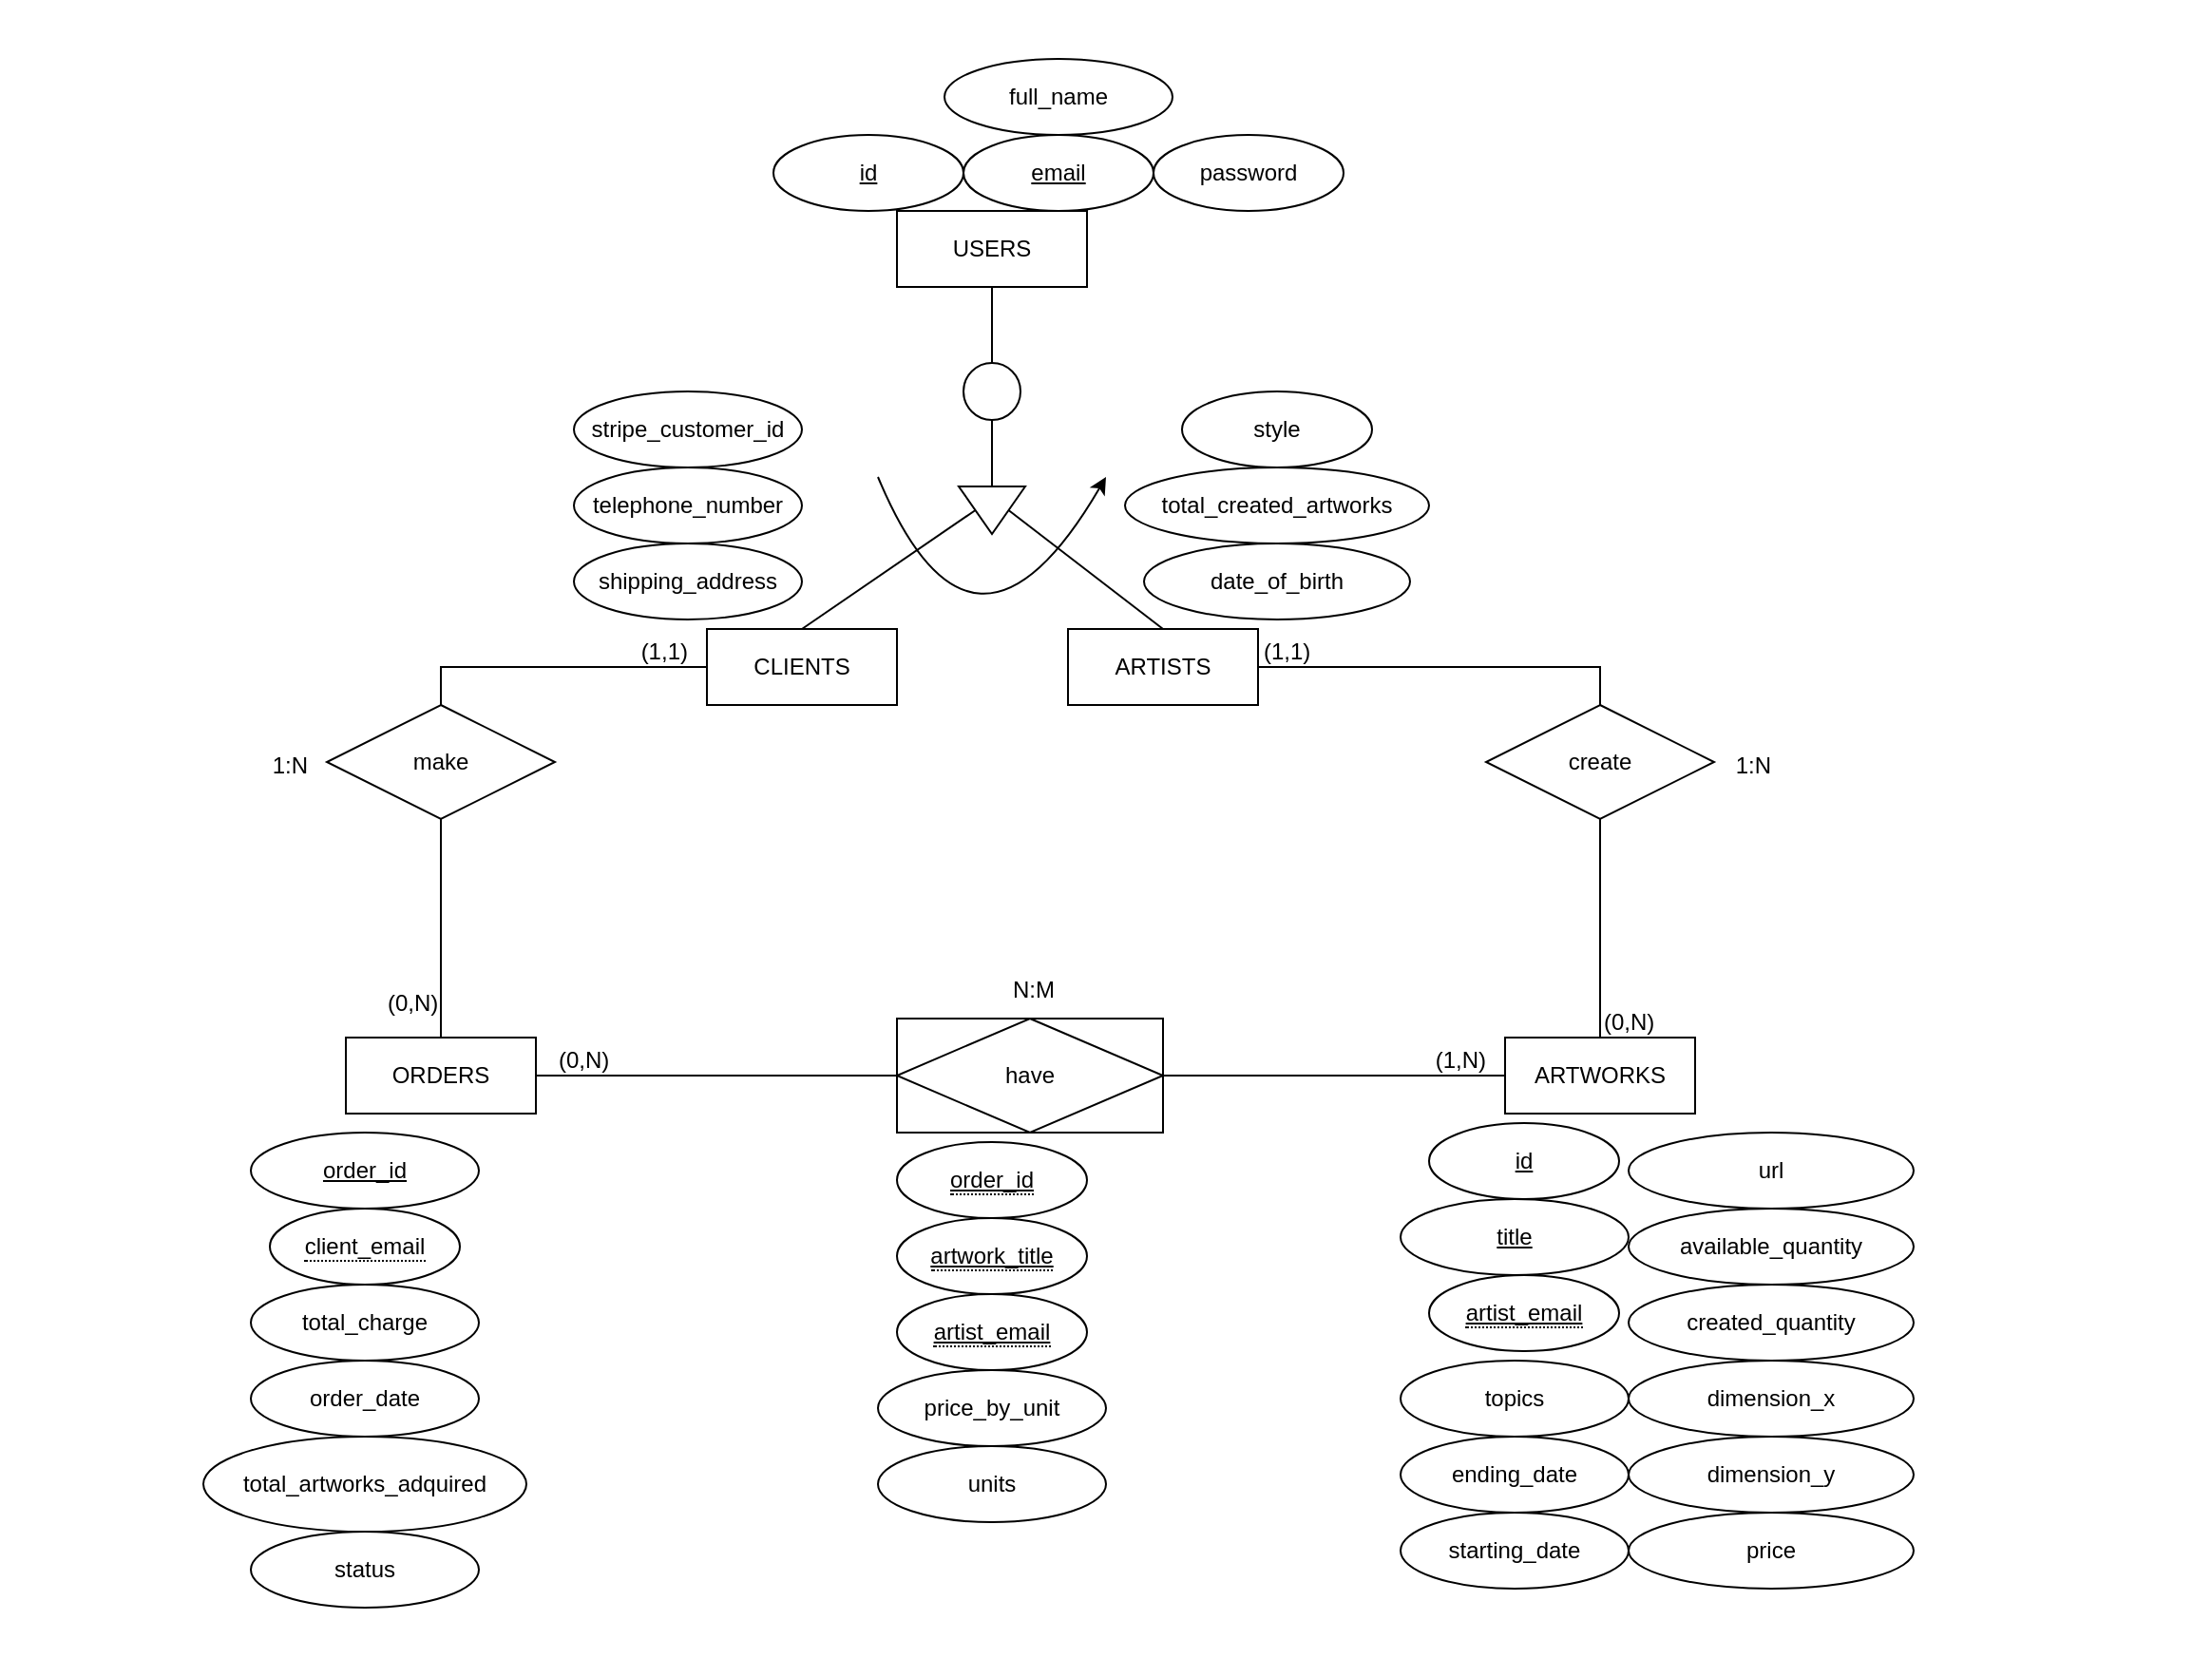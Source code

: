 <mxfile version="16.5.3" type="device"><diagram id="2I0Pp_lufcNibeB-LhZ0" name="Page-1"><mxGraphModel dx="2009" dy="809" grid="1" gridSize="10" guides="1" tooltips="1" connect="1" arrows="1" fold="1" page="1" pageScale="1" pageWidth="827" pageHeight="1169" math="0" shadow="0"><root><mxCell id="0"/><mxCell id="1" parent="0"/><mxCell id="PizdzG9oW2WEEUDaJbbs-94" value="" style="shape=table;startSize=0;container=1;collapsible=0;childLayout=tableLayout;fillColor=none;strokeColor=none;" parent="1" vertex="1"><mxGeometry x="-141.25" width="1161.25" height="880" as="geometry"/></mxCell><mxCell id="PizdzG9oW2WEEUDaJbbs-95" value="" style="shape=partialRectangle;collapsible=0;dropTarget=0;fillColor=none;top=0;left=0;bottom=0;right=0;points=[[0,0.5],[1,0.5]];portConstraint=eastwest;" parent="PizdzG9oW2WEEUDaJbbs-94" vertex="1"><mxGeometry width="1161.25" height="880" as="geometry"/></mxCell><mxCell id="PizdzG9oW2WEEUDaJbbs-96" value="" style="shape=partialRectangle;html=1;whiteSpace=wrap;connectable=0;overflow=hidden;fillColor=none;top=0;left=0;bottom=0;right=0;pointerEvents=1;" parent="PizdzG9oW2WEEUDaJbbs-95" vertex="1"><mxGeometry width="1161" height="880" as="geometry"><mxRectangle width="1161" height="880" as="alternateBounds"/></mxGeometry></mxCell><mxCell id="PizdzG9oW2WEEUDaJbbs-14" style="rounded=0;orthogonalLoop=1;jettySize=auto;html=1;endArrow=none;endFill=0;" parent="1" source="PizdzG9oW2WEEUDaJbbs-1" target="PizdzG9oW2WEEUDaJbbs-12" edge="1"><mxGeometry relative="1" as="geometry"/></mxCell><mxCell id="PizdzG9oW2WEEUDaJbbs-1" value="USERS" style="whiteSpace=wrap;html=1;align=center;" parent="1" vertex="1"><mxGeometry x="330" y="110" width="100" height="40" as="geometry"/></mxCell><mxCell id="PizdzG9oW2WEEUDaJbbs-4" value="ARTISTS" style="whiteSpace=wrap;html=1;align=center;" parent="1" vertex="1"><mxGeometry x="420" y="330" width="100" height="40" as="geometry"/></mxCell><mxCell id="PizdzG9oW2WEEUDaJbbs-5" value="CLIENTS" style="whiteSpace=wrap;html=1;align=center;" parent="1" vertex="1"><mxGeometry x="230" y="330" width="100" height="40" as="geometry"/></mxCell><mxCell id="PizdzG9oW2WEEUDaJbbs-6" value="ARTWORKS" style="whiteSpace=wrap;html=1;align=center;" parent="1" vertex="1"><mxGeometry x="650" y="545" width="100" height="40" as="geometry"/></mxCell><mxCell id="PizdzG9oW2WEEUDaJbbs-7" value="ORDERS" style="whiteSpace=wrap;html=1;align=center;" parent="1" vertex="1"><mxGeometry x="40" y="545" width="100" height="40" as="geometry"/></mxCell><mxCell id="PizdzG9oW2WEEUDaJbbs-8" value="make" style="shape=rhombus;perimeter=rhombusPerimeter;whiteSpace=wrap;html=1;align=center;" parent="1" vertex="1"><mxGeometry x="30" y="370" width="120" height="60" as="geometry"/></mxCell><mxCell id="PizdzG9oW2WEEUDaJbbs-9" value="create" style="shape=rhombus;perimeter=rhombusPerimeter;whiteSpace=wrap;html=1;align=center;" parent="1" vertex="1"><mxGeometry x="640" y="370" width="120" height="60" as="geometry"/></mxCell><mxCell id="PizdzG9oW2WEEUDaJbbs-16" style="edgeStyle=none;rounded=0;orthogonalLoop=1;jettySize=auto;html=1;exitX=0.5;exitY=1;exitDx=0;exitDy=0;entryX=0.5;entryY=0;entryDx=0;entryDy=0;endArrow=none;endFill=0;" parent="1" source="PizdzG9oW2WEEUDaJbbs-10" target="PizdzG9oW2WEEUDaJbbs-5" edge="1"><mxGeometry relative="1" as="geometry"/></mxCell><mxCell id="PizdzG9oW2WEEUDaJbbs-17" style="edgeStyle=none;rounded=0;orthogonalLoop=1;jettySize=auto;html=1;exitX=0.5;exitY=0;exitDx=0;exitDy=0;entryX=0.5;entryY=0;entryDx=0;entryDy=0;endArrow=none;endFill=0;" parent="1" source="PizdzG9oW2WEEUDaJbbs-10" target="PizdzG9oW2WEEUDaJbbs-4" edge="1"><mxGeometry relative="1" as="geometry"/></mxCell><mxCell id="PizdzG9oW2WEEUDaJbbs-10" value="" style="triangle;whiteSpace=wrap;html=1;rotation=90;" parent="1" vertex="1"><mxGeometry x="367.5" y="250" width="25" height="35" as="geometry"/></mxCell><mxCell id="PizdzG9oW2WEEUDaJbbs-15" style="rounded=0;orthogonalLoop=1;jettySize=auto;html=1;entryX=0;entryY=0.5;entryDx=0;entryDy=0;endArrow=none;endFill=0;" parent="1" source="PizdzG9oW2WEEUDaJbbs-12" target="PizdzG9oW2WEEUDaJbbs-10" edge="1"><mxGeometry relative="1" as="geometry"/></mxCell><mxCell id="PizdzG9oW2WEEUDaJbbs-12" value="" style="ellipse;whiteSpace=wrap;html=1;aspect=fixed;" parent="1" vertex="1"><mxGeometry x="365" y="190" width="30" height="30" as="geometry"/></mxCell><mxCell id="PizdzG9oW2WEEUDaJbbs-13" value="" style="curved=1;endArrow=classic;html=1;rounded=0;" parent="1" edge="1"><mxGeometry width="50" height="50" relative="1" as="geometry"><mxPoint x="320" y="250" as="sourcePoint"/><mxPoint x="440" y="250" as="targetPoint"/><Array as="points"><mxPoint x="370" y="370"/></Array></mxGeometry></mxCell><mxCell id="PizdzG9oW2WEEUDaJbbs-29" value="" style="endArrow=none;html=1;rounded=0;entryX=0.5;entryY=0;entryDx=0;entryDy=0;edgeStyle=orthogonalEdgeStyle;exitX=1;exitY=0.5;exitDx=0;exitDy=0;" parent="1" source="PizdzG9oW2WEEUDaJbbs-4" target="PizdzG9oW2WEEUDaJbbs-9" edge="1"><mxGeometry relative="1" as="geometry"><mxPoint x="530" y="340" as="sourcePoint"/><mxPoint x="720" y="267" as="targetPoint"/></mxGeometry></mxCell><mxCell id="PizdzG9oW2WEEUDaJbbs-30" value="(1,1)" style="resizable=0;html=1;align=left;verticalAlign=bottom;" parent="PizdzG9oW2WEEUDaJbbs-29" connectable="0" vertex="1"><mxGeometry x="-1" relative="1" as="geometry"><mxPoint x="1" as="offset"/></mxGeometry></mxCell><mxCell id="PizdzG9oW2WEEUDaJbbs-32" value="" style="endArrow=none;html=1;rounded=0;exitX=0.5;exitY=0;exitDx=0;exitDy=0;entryX=0;entryY=0.5;entryDx=0;entryDy=0;edgeStyle=orthogonalEdgeStyle;" parent="1" source="PizdzG9oW2WEEUDaJbbs-8" target="PizdzG9oW2WEEUDaJbbs-5" edge="1"><mxGeometry relative="1" as="geometry"><mxPoint x="170" y="410" as="sourcePoint"/><mxPoint x="350" y="430" as="targetPoint"/></mxGeometry></mxCell><mxCell id="PizdzG9oW2WEEUDaJbbs-34" value="(1,1)" style="resizable=0;html=1;align=right;verticalAlign=bottom;" parent="PizdzG9oW2WEEUDaJbbs-32" connectable="0" vertex="1"><mxGeometry x="1" relative="1" as="geometry"><mxPoint x="-10" as="offset"/></mxGeometry></mxCell><mxCell id="PizdzG9oW2WEEUDaJbbs-35" value="" style="endArrow=none;html=1;rounded=0;exitX=0.5;exitY=0;exitDx=0;exitDy=0;entryX=0.5;entryY=1;entryDx=0;entryDy=0;edgeStyle=orthogonalEdgeStyle;" parent="1" source="PizdzG9oW2WEEUDaJbbs-7" target="PizdzG9oW2WEEUDaJbbs-8" edge="1"><mxGeometry relative="1" as="geometry"><mxPoint x="150" y="470" as="sourcePoint"/><mxPoint x="330" y="490" as="targetPoint"/></mxGeometry></mxCell><mxCell id="PizdzG9oW2WEEUDaJbbs-36" value="(0,N)" style="resizable=0;html=1;align=left;verticalAlign=bottom;" parent="PizdzG9oW2WEEUDaJbbs-35" connectable="0" vertex="1"><mxGeometry x="-1" relative="1" as="geometry"><mxPoint x="-30" y="-10" as="offset"/></mxGeometry></mxCell><mxCell id="PizdzG9oW2WEEUDaJbbs-38" value="" style="endArrow=none;html=1;rounded=0;exitX=1;exitY=0.5;exitDx=0;exitDy=0;entryX=0;entryY=0.5;entryDx=0;entryDy=0;edgeStyle=orthogonalEdgeStyle;" parent="1" source="PizdzG9oW2WEEUDaJbbs-7" target="PizdzG9oW2WEEUDaJbbs-81" edge="1"><mxGeometry relative="1" as="geometry"><mxPoint x="185" y="535" as="sourcePoint"/><mxPoint x="330" y="565" as="targetPoint"/></mxGeometry></mxCell><mxCell id="PizdzG9oW2WEEUDaJbbs-39" value="(0,N)" style="resizable=0;html=1;align=left;verticalAlign=bottom;" parent="PizdzG9oW2WEEUDaJbbs-38" connectable="0" vertex="1"><mxGeometry x="-1" relative="1" as="geometry"><mxPoint x="10" as="offset"/></mxGeometry></mxCell><mxCell id="PizdzG9oW2WEEUDaJbbs-41" value="" style="endArrow=none;html=1;rounded=0;exitX=1;exitY=0.5;exitDx=0;exitDy=0;entryX=0;entryY=0.5;entryDx=0;entryDy=0;edgeStyle=orthogonalEdgeStyle;" parent="1" source="PizdzG9oW2WEEUDaJbbs-81" target="PizdzG9oW2WEEUDaJbbs-6" edge="1"><mxGeometry relative="1" as="geometry"><mxPoint x="450" y="565" as="sourcePoint"/><mxPoint x="640" y="555" as="targetPoint"/></mxGeometry></mxCell><mxCell id="PizdzG9oW2WEEUDaJbbs-43" value="(1,N)" style="resizable=0;html=1;align=right;verticalAlign=bottom;" parent="PizdzG9oW2WEEUDaJbbs-41" connectable="0" vertex="1"><mxGeometry x="1" relative="1" as="geometry"><mxPoint x="-10" as="offset"/></mxGeometry></mxCell><mxCell id="PizdzG9oW2WEEUDaJbbs-44" value="" style="endArrow=none;html=1;rounded=0;exitX=0.5;exitY=0;exitDx=0;exitDy=0;entryX=0.5;entryY=1;entryDx=0;entryDy=0;edgeStyle=orthogonalEdgeStyle;" parent="1" source="PizdzG9oW2WEEUDaJbbs-6" target="PizdzG9oW2WEEUDaJbbs-9" edge="1"><mxGeometry relative="1" as="geometry"><mxPoint x="570" y="400" as="sourcePoint"/><mxPoint x="750" y="420" as="targetPoint"/></mxGeometry></mxCell><mxCell id="PizdzG9oW2WEEUDaJbbs-45" value="(0,N)" style="resizable=0;html=1;align=left;verticalAlign=bottom;" parent="PizdzG9oW2WEEUDaJbbs-44" connectable="0" vertex="1"><mxGeometry x="-1" relative="1" as="geometry"/></mxCell><mxCell id="PizdzG9oW2WEEUDaJbbs-47" value="shipping_address" style="ellipse;whiteSpace=wrap;html=1;align=center;" parent="1" vertex="1"><mxGeometry x="160" y="285" width="120" height="40" as="geometry"/></mxCell><mxCell id="PizdzG9oW2WEEUDaJbbs-48" value="date_of_birth" style="ellipse;whiteSpace=wrap;html=1;align=center;" parent="1" vertex="1"><mxGeometry x="460" y="285" width="140" height="40" as="geometry"/></mxCell><mxCell id="PizdzG9oW2WEEUDaJbbs-50" value="telephone_number" style="ellipse;whiteSpace=wrap;html=1;align=center;" parent="1" vertex="1"><mxGeometry x="160" y="245" width="120" height="40" as="geometry"/></mxCell><mxCell id="PizdzG9oW2WEEUDaJbbs-52" value="total_created_artworks" style="ellipse;whiteSpace=wrap;html=1;align=center;" parent="1" vertex="1"><mxGeometry x="450" y="245" width="160" height="40" as="geometry"/></mxCell><mxCell id="PizdzG9oW2WEEUDaJbbs-53" value="style" style="ellipse;whiteSpace=wrap;html=1;align=center;" parent="1" vertex="1"><mxGeometry x="480" y="205" width="100" height="40" as="geometry"/></mxCell><mxCell id="PizdzG9oW2WEEUDaJbbs-55" value="&lt;u&gt;email&lt;/u&gt;" style="ellipse;whiteSpace=wrap;html=1;align=center;" parent="1" vertex="1"><mxGeometry x="365" y="70" width="100" height="40" as="geometry"/></mxCell><mxCell id="PizdzG9oW2WEEUDaJbbs-59" value="&lt;u&gt;order_id&lt;/u&gt;" style="ellipse;whiteSpace=wrap;html=1;align=center;" parent="1" vertex="1"><mxGeometry x="-10" y="595" width="120" height="40" as="geometry"/></mxCell><mxCell id="PizdzG9oW2WEEUDaJbbs-61" value="total_charge" style="ellipse;whiteSpace=wrap;html=1;align=center;" parent="1" vertex="1"><mxGeometry x="-10" y="675" width="120" height="40" as="geometry"/></mxCell><mxCell id="PizdzG9oW2WEEUDaJbbs-62" value="order_date" style="ellipse;whiteSpace=wrap;html=1;align=center;" parent="1" vertex="1"><mxGeometry x="-10" y="715" width="120" height="40" as="geometry"/></mxCell><mxCell id="PizdzG9oW2WEEUDaJbbs-66" value="&lt;u&gt;title&lt;/u&gt;" style="ellipse;whiteSpace=wrap;html=1;align=center;" parent="1" vertex="1"><mxGeometry x="595" y="630" width="120" height="40" as="geometry"/></mxCell><mxCell id="PizdzG9oW2WEEUDaJbbs-69" value="ending_date" style="ellipse;whiteSpace=wrap;html=1;align=center;" parent="1" vertex="1"><mxGeometry x="595" y="755" width="120" height="40" as="geometry"/></mxCell><mxCell id="PizdzG9oW2WEEUDaJbbs-74" value="1:N" style="resizable=0;html=1;align=right;verticalAlign=bottom;" parent="1" connectable="0" vertex="1"><mxGeometry x="20" y="410" as="geometry"/></mxCell><mxCell id="PizdzG9oW2WEEUDaJbbs-75" value="1:N" style="resizable=0;html=1;align=right;verticalAlign=bottom;" parent="1" connectable="0" vertex="1"><mxGeometry x="790" y="410" as="geometry"/></mxCell><mxCell id="PizdzG9oW2WEEUDaJbbs-76" value="N:M" style="resizable=0;html=1;align=right;verticalAlign=bottom;" parent="1" connectable="0" vertex="1"><mxGeometry x="400" y="530" as="geometry"><mxPoint x="13" y="-2" as="offset"/></mxGeometry></mxCell><mxCell id="PizdzG9oW2WEEUDaJbbs-77" value="total_artworks_adquired" style="ellipse;whiteSpace=wrap;html=1;align=center;" parent="1" vertex="1"><mxGeometry x="-35" y="755" width="170" height="50" as="geometry"/></mxCell><mxCell id="PizdzG9oW2WEEUDaJbbs-78" value="price_by_unit" style="ellipse;whiteSpace=wrap;html=1;align=center;" parent="1" vertex="1"><mxGeometry x="320" y="720" width="120" height="40" as="geometry"/></mxCell><mxCell id="PizdzG9oW2WEEUDaJbbs-79" value="units" style="ellipse;whiteSpace=wrap;html=1;align=center;" parent="1" vertex="1"><mxGeometry x="320" y="760" width="120" height="40" as="geometry"/></mxCell><mxCell id="PizdzG9oW2WEEUDaJbbs-81" value="have" style="shape=associativeEntity;whiteSpace=wrap;html=1;align=center;" parent="1" vertex="1"><mxGeometry x="330" y="535" width="140" height="60" as="geometry"/></mxCell><mxCell id="PizdzG9oW2WEEUDaJbbs-82" value="&lt;span style=&quot;border-bottom: 1px dotted&quot;&gt;&lt;u&gt;order_id&lt;/u&gt;&lt;/span&gt;" style="ellipse;whiteSpace=wrap;html=1;align=center;" parent="1" vertex="1"><mxGeometry x="330" y="600" width="100" height="40" as="geometry"/></mxCell><mxCell id="PizdzG9oW2WEEUDaJbbs-83" value="&lt;span style=&quot;border-bottom: 1px dotted&quot;&gt;&lt;u&gt;artwork_title&lt;/u&gt;&lt;/span&gt;" style="ellipse;whiteSpace=wrap;html=1;align=center;" parent="1" vertex="1"><mxGeometry x="330" y="640" width="100" height="40" as="geometry"/></mxCell><mxCell id="PizdzG9oW2WEEUDaJbbs-84" value="&lt;span style=&quot;border-bottom: 1px dotted&quot;&gt;&lt;u&gt;artist_email&lt;/u&gt;&lt;/span&gt;" style="ellipse;whiteSpace=wrap;html=1;align=center;" parent="1" vertex="1"><mxGeometry x="330" y="680" width="100" height="40" as="geometry"/></mxCell><mxCell id="PizdzG9oW2WEEUDaJbbs-85" value="&lt;span style=&quot;border-bottom: 1px dotted&quot;&gt;client_email&lt;/span&gt;" style="ellipse;whiteSpace=wrap;html=1;align=center;" parent="1" vertex="1"><mxGeometry y="635" width="100" height="40" as="geometry"/></mxCell><mxCell id="PizdzG9oW2WEEUDaJbbs-86" value="&lt;span style=&quot;border-bottom: 1px dotted&quot;&gt;&lt;u&gt;artist_email&lt;/u&gt;&lt;/span&gt;" style="ellipse;whiteSpace=wrap;html=1;align=center;" parent="1" vertex="1"><mxGeometry x="610" y="670" width="100" height="40" as="geometry"/></mxCell><mxCell id="PizdzG9oW2WEEUDaJbbs-87" value="topics" style="ellipse;whiteSpace=wrap;html=1;align=center;" parent="1" vertex="1"><mxGeometry x="595" y="715" width="120" height="40" as="geometry"/></mxCell><mxCell id="PizdzG9oW2WEEUDaJbbs-88" value="starting_date" style="ellipse;whiteSpace=wrap;html=1;align=center;" parent="1" vertex="1"><mxGeometry x="595" y="795" width="120" height="40" as="geometry"/></mxCell><mxCell id="PizdzG9oW2WEEUDaJbbs-89" value="available_quantity" style="ellipse;whiteSpace=wrap;html=1;align=center;" parent="1" vertex="1"><mxGeometry x="715" y="635" width="150" height="40" as="geometry"/></mxCell><mxCell id="PizdzG9oW2WEEUDaJbbs-90" value="created_quantity" style="ellipse;whiteSpace=wrap;html=1;align=center;" parent="1" vertex="1"><mxGeometry x="715" y="675" width="150" height="40" as="geometry"/></mxCell><mxCell id="PizdzG9oW2WEEUDaJbbs-91" value="dimension_x" style="ellipse;whiteSpace=wrap;html=1;align=center;" parent="1" vertex="1"><mxGeometry x="715" y="715" width="150" height="40" as="geometry"/></mxCell><mxCell id="PizdzG9oW2WEEUDaJbbs-92" value="dimension_y" style="ellipse;whiteSpace=wrap;html=1;align=center;" parent="1" vertex="1"><mxGeometry x="715" y="755" width="150" height="40" as="geometry"/></mxCell><mxCell id="hKVsZ4pIg4UI7eosiDqj-1" value="password" style="ellipse;whiteSpace=wrap;html=1;align=center;" parent="1" vertex="1"><mxGeometry x="465" y="70" width="100" height="40" as="geometry"/></mxCell><mxCell id="hKVsZ4pIg4UI7eosiDqj-2" value="full_name" style="ellipse;whiteSpace=wrap;html=1;align=center;" parent="1" vertex="1"><mxGeometry x="355" y="30" width="120" height="40" as="geometry"/></mxCell><mxCell id="oyjLVKr5Lyk7uonskxyE-1" value="url" style="ellipse;whiteSpace=wrap;html=1;align=center;" parent="1" vertex="1"><mxGeometry x="715" y="595" width="150" height="40" as="geometry"/></mxCell><mxCell id="oyjLVKr5Lyk7uonskxyE-2" value="price" style="ellipse;whiteSpace=wrap;html=1;align=center;" parent="1" vertex="1"><mxGeometry x="715" y="795" width="150" height="40" as="geometry"/></mxCell><mxCell id="iOkmZXKXgpZwN5QVZEdQ-2" value="&lt;u&gt;id&lt;/u&gt;" style="ellipse;whiteSpace=wrap;html=1;align=center;" parent="1" vertex="1"><mxGeometry x="610" y="590" width="100" height="40" as="geometry"/></mxCell><mxCell id="iOkmZXKXgpZwN5QVZEdQ-3" value="&lt;u&gt;id&lt;/u&gt;" style="ellipse;whiteSpace=wrap;html=1;align=center;" parent="1" vertex="1"><mxGeometry x="265" y="70" width="100" height="40" as="geometry"/></mxCell><mxCell id="iOkmZXKXgpZwN5QVZEdQ-4" value="status" style="ellipse;whiteSpace=wrap;html=1;align=center;" parent="1" vertex="1"><mxGeometry x="-10" y="805" width="120" height="40" as="geometry"/></mxCell><mxCell id="xNge6ihQ7w5ytJNRb4_g-1" value="stripe_customer_id" style="ellipse;whiteSpace=wrap;html=1;align=center;fontStyle=0" parent="1" vertex="1"><mxGeometry x="160" y="205" width="120" height="40" as="geometry"/></mxCell></root></mxGraphModel></diagram></mxfile>